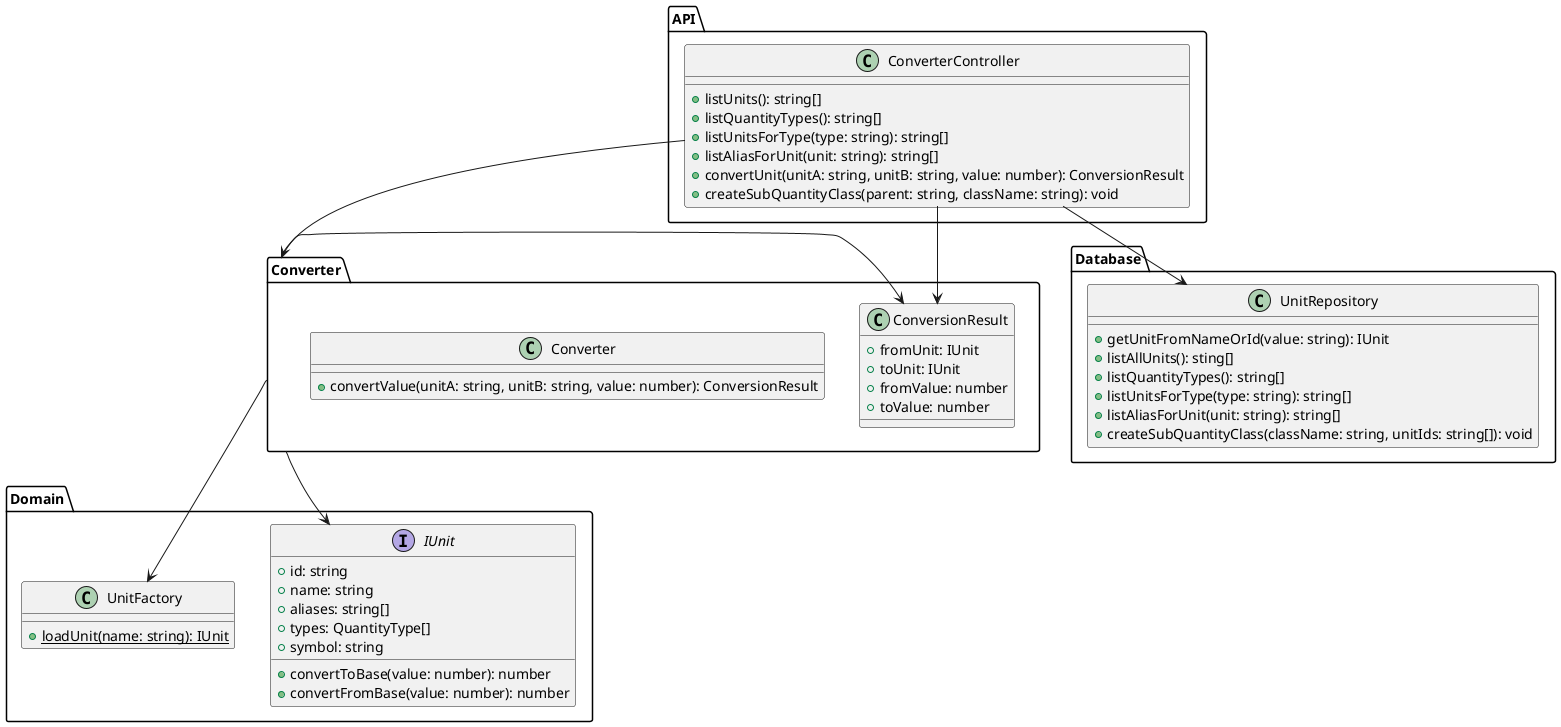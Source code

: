 @startuml uml-class-converter

package "API" {
  class ConverterController {
    + listUnits(): string[]
    + listQuantityTypes(): string[]
    + listUnitsForType(type: string): string[]
    + listAliasForUnit(unit: string): string[]
    + convertUnit(unitA: string, unitB: string, value: number): ConversionResult
    + createSubQuantityClass(parent: string, className: string): void
  }
}

package "Converter" {
  class Converter {
    + convertValue(unitA: string, unitB: string, value: number): ConversionResult
  }

  class ConversionResult {
    + fromUnit: IUnit
    + toUnit: IUnit
    + fromValue: number
    + toValue: number
  }
}

package "Domain" {
  interface IUnit {
    + id: string
    + name: string
    + aliases: string[]
    + types: QuantityType[]
    + symbol: string
    + convertToBase(value: number): number
    + convertFromBase(value: number): number
  }
  class UnitFactory {
    + {static} loadUnit(name: string): IUnit
  }
}

package "Database" {
  class UnitRepository {
    + getUnitFromNameOrId(value: string): IUnit
    + listAllUnits(): sting[]
    + listQuantityTypes(): string[]
    + listUnitsForType(type: string): string[]
    + listAliasForUnit(unit: string): string[]
    + createSubQuantityClass(className: string, unitIds: string[]): void
  }
}

ConverterController --> Converter
ConverterController --> ConversionResult
ConverterController --> UnitRepository
Converter -LEFT-> ConversionResult
Converter --> IUnit
Converter --> UnitFactory

@enduml